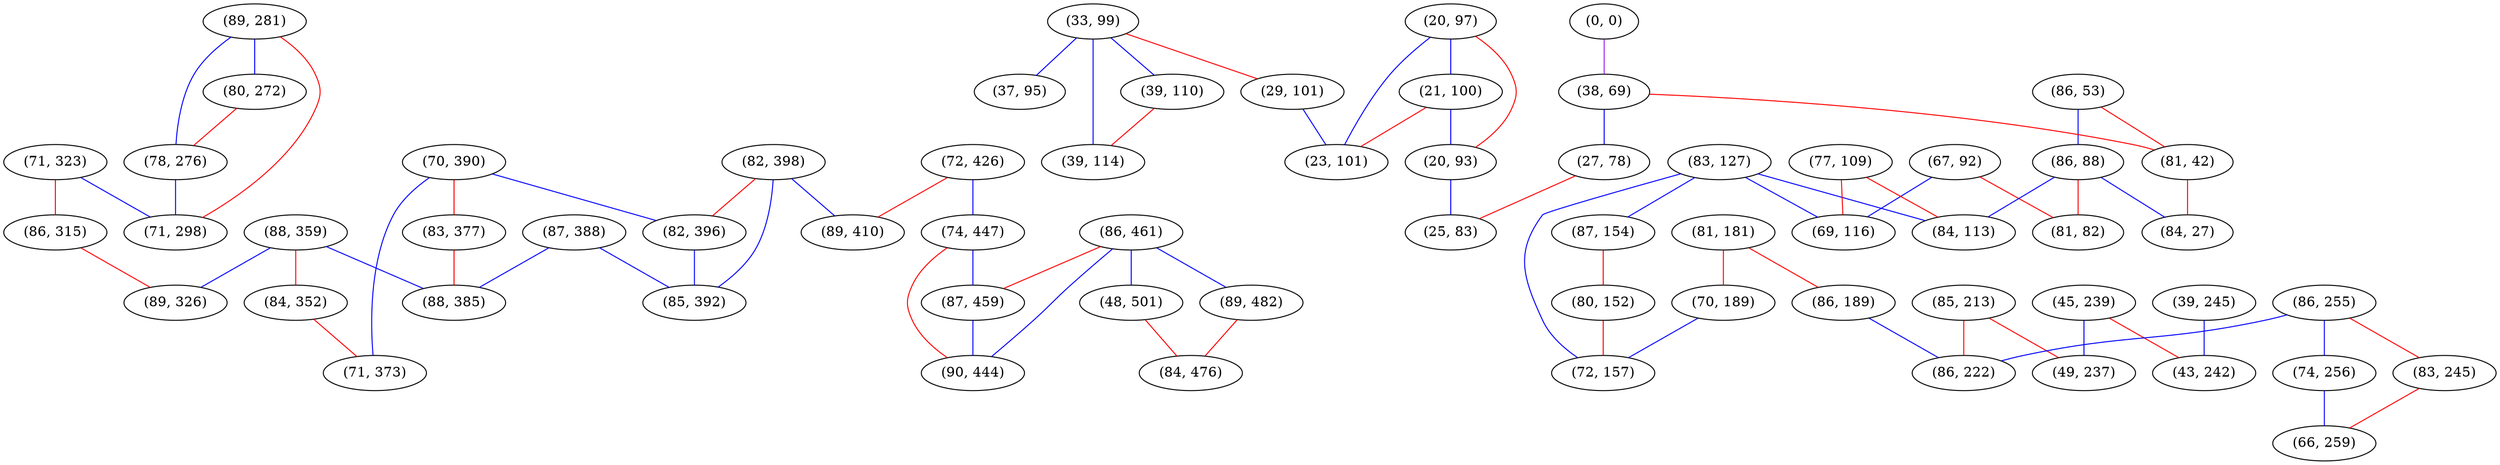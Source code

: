graph "" {
"(71, 323)";
"(33, 99)";
"(85, 213)";
"(86, 461)";
"(83, 127)";
"(86, 315)";
"(45, 239)";
"(89, 281)";
"(72, 426)";
"(81, 181)";
"(80, 272)";
"(48, 501)";
"(78, 276)";
"(67, 92)";
"(88, 359)";
"(29, 101)";
"(86, 53)";
"(74, 447)";
"(37, 95)";
"(77, 109)";
"(87, 459)";
"(82, 398)";
"(20, 97)";
"(90, 444)";
"(0, 0)";
"(21, 100)";
"(86, 189)";
"(87, 154)";
"(86, 255)";
"(38, 69)";
"(87, 388)";
"(39, 110)";
"(23, 101)";
"(86, 88)";
"(70, 189)";
"(70, 390)";
"(39, 245)";
"(39, 114)";
"(84, 352)";
"(20, 93)";
"(69, 116)";
"(83, 377)";
"(71, 298)";
"(74, 256)";
"(89, 482)";
"(49, 237)";
"(80, 152)";
"(83, 245)";
"(81, 82)";
"(71, 373)";
"(82, 396)";
"(27, 78)";
"(81, 42)";
"(84, 113)";
"(25, 83)";
"(89, 326)";
"(85, 392)";
"(89, 410)";
"(84, 476)";
"(72, 157)";
"(88, 385)";
"(66, 259)";
"(43, 242)";
"(84, 27)";
"(86, 222)";
"(71, 323)" -- "(86, 315)"  [color=red, key=0, weight=1];
"(71, 323)" -- "(71, 298)"  [color=blue, key=0, weight=3];
"(33, 99)" -- "(39, 110)"  [color=blue, key=0, weight=3];
"(33, 99)" -- "(37, 95)"  [color=blue, key=0, weight=3];
"(33, 99)" -- "(29, 101)"  [color=red, key=0, weight=1];
"(33, 99)" -- "(39, 114)"  [color=blue, key=0, weight=3];
"(85, 213)" -- "(49, 237)"  [color=red, key=0, weight=1];
"(85, 213)" -- "(86, 222)"  [color=red, key=0, weight=1];
"(86, 461)" -- "(89, 482)"  [color=blue, key=0, weight=3];
"(86, 461)" -- "(87, 459)"  [color=red, key=0, weight=1];
"(86, 461)" -- "(48, 501)"  [color=blue, key=0, weight=3];
"(86, 461)" -- "(90, 444)"  [color=blue, key=0, weight=3];
"(83, 127)" -- "(72, 157)"  [color=blue, key=0, weight=3];
"(83, 127)" -- "(69, 116)"  [color=blue, key=0, weight=3];
"(83, 127)" -- "(84, 113)"  [color=blue, key=0, weight=3];
"(83, 127)" -- "(87, 154)"  [color=blue, key=0, weight=3];
"(86, 315)" -- "(89, 326)"  [color=red, key=0, weight=1];
"(45, 239)" -- "(49, 237)"  [color=blue, key=0, weight=3];
"(45, 239)" -- "(43, 242)"  [color=red, key=0, weight=1];
"(89, 281)" -- "(78, 276)"  [color=blue, key=0, weight=3];
"(89, 281)" -- "(80, 272)"  [color=blue, key=0, weight=3];
"(89, 281)" -- "(71, 298)"  [color=red, key=0, weight=1];
"(72, 426)" -- "(89, 410)"  [color=red, key=0, weight=1];
"(72, 426)" -- "(74, 447)"  [color=blue, key=0, weight=3];
"(81, 181)" -- "(86, 189)"  [color=red, key=0, weight=1];
"(81, 181)" -- "(70, 189)"  [color=red, key=0, weight=1];
"(80, 272)" -- "(78, 276)"  [color=red, key=0, weight=1];
"(48, 501)" -- "(84, 476)"  [color=red, key=0, weight=1];
"(78, 276)" -- "(71, 298)"  [color=blue, key=0, weight=3];
"(67, 92)" -- "(81, 82)"  [color=red, key=0, weight=1];
"(67, 92)" -- "(69, 116)"  [color=blue, key=0, weight=3];
"(88, 359)" -- "(88, 385)"  [color=blue, key=0, weight=3];
"(88, 359)" -- "(89, 326)"  [color=blue, key=0, weight=3];
"(88, 359)" -- "(84, 352)"  [color=red, key=0, weight=1];
"(29, 101)" -- "(23, 101)"  [color=blue, key=0, weight=3];
"(86, 53)" -- "(81, 42)"  [color=red, key=0, weight=1];
"(86, 53)" -- "(86, 88)"  [color=blue, key=0, weight=3];
"(74, 447)" -- "(87, 459)"  [color=blue, key=0, weight=3];
"(74, 447)" -- "(90, 444)"  [color=red, key=0, weight=1];
"(77, 109)" -- "(69, 116)"  [color=red, key=0, weight=1];
"(77, 109)" -- "(84, 113)"  [color=red, key=0, weight=1];
"(87, 459)" -- "(90, 444)"  [color=blue, key=0, weight=3];
"(82, 398)" -- "(89, 410)"  [color=blue, key=0, weight=3];
"(82, 398)" -- "(82, 396)"  [color=red, key=0, weight=1];
"(82, 398)" -- "(85, 392)"  [color=blue, key=0, weight=3];
"(20, 97)" -- "(20, 93)"  [color=red, key=0, weight=1];
"(20, 97)" -- "(21, 100)"  [color=blue, key=0, weight=3];
"(20, 97)" -- "(23, 101)"  [color=blue, key=0, weight=3];
"(0, 0)" -- "(38, 69)"  [color=purple, key=0, weight=4];
"(21, 100)" -- "(20, 93)"  [color=blue, key=0, weight=3];
"(21, 100)" -- "(23, 101)"  [color=red, key=0, weight=1];
"(86, 189)" -- "(86, 222)"  [color=blue, key=0, weight=3];
"(87, 154)" -- "(80, 152)"  [color=red, key=0, weight=1];
"(86, 255)" -- "(74, 256)"  [color=blue, key=0, weight=3];
"(86, 255)" -- "(86, 222)"  [color=blue, key=0, weight=3];
"(86, 255)" -- "(83, 245)"  [color=red, key=0, weight=1];
"(38, 69)" -- "(81, 42)"  [color=red, key=0, weight=1];
"(38, 69)" -- "(27, 78)"  [color=blue, key=0, weight=3];
"(87, 388)" -- "(88, 385)"  [color=blue, key=0, weight=3];
"(87, 388)" -- "(85, 392)"  [color=blue, key=0, weight=3];
"(39, 110)" -- "(39, 114)"  [color=red, key=0, weight=1];
"(86, 88)" -- "(81, 82)"  [color=red, key=0, weight=1];
"(86, 88)" -- "(84, 113)"  [color=blue, key=0, weight=3];
"(86, 88)" -- "(84, 27)"  [color=blue, key=0, weight=3];
"(70, 189)" -- "(72, 157)"  [color=blue, key=0, weight=3];
"(70, 390)" -- "(83, 377)"  [color=red, key=0, weight=1];
"(70, 390)" -- "(82, 396)"  [color=blue, key=0, weight=3];
"(70, 390)" -- "(71, 373)"  [color=blue, key=0, weight=3];
"(39, 245)" -- "(43, 242)"  [color=blue, key=0, weight=3];
"(84, 352)" -- "(71, 373)"  [color=red, key=0, weight=1];
"(20, 93)" -- "(25, 83)"  [color=blue, key=0, weight=3];
"(83, 377)" -- "(88, 385)"  [color=red, key=0, weight=1];
"(74, 256)" -- "(66, 259)"  [color=blue, key=0, weight=3];
"(89, 482)" -- "(84, 476)"  [color=red, key=0, weight=1];
"(80, 152)" -- "(72, 157)"  [color=red, key=0, weight=1];
"(83, 245)" -- "(66, 259)"  [color=red, key=0, weight=1];
"(82, 396)" -- "(85, 392)"  [color=blue, key=0, weight=3];
"(27, 78)" -- "(25, 83)"  [color=red, key=0, weight=1];
"(81, 42)" -- "(84, 27)"  [color=red, key=0, weight=1];
}
